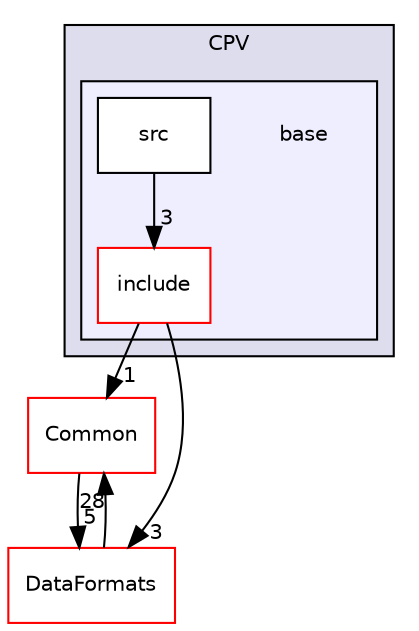 digraph "/home/travis/build/AliceO2Group/AliceO2/Detectors/CPV/base" {
  bgcolor=transparent;
  compound=true
  node [ fontsize="10", fontname="Helvetica"];
  edge [ labelfontsize="10", labelfontname="Helvetica"];
  subgraph clusterdir_860de54695a0456b93a4bb1fd951d826 {
    graph [ bgcolor="#ddddee", pencolor="black", label="CPV" fontname="Helvetica", fontsize="10", URL="dir_860de54695a0456b93a4bb1fd951d826.html"]
  subgraph clusterdir_9f065a6c27ad05d142739bd8f4136180 {
    graph [ bgcolor="#eeeeff", pencolor="black", label="" URL="dir_9f065a6c27ad05d142739bd8f4136180.html"];
    dir_9f065a6c27ad05d142739bd8f4136180 [shape=plaintext label="base"];
    dir_6e381537ae2bc6d4d6b248b586fd749d [shape=box label="include" color="red" fillcolor="white" style="filled" URL="dir_6e381537ae2bc6d4d6b248b586fd749d.html"];
    dir_419227dfddf133e3e8d8c8338bc8f720 [shape=box label="src" color="black" fillcolor="white" style="filled" URL="dir_419227dfddf133e3e8d8c8338bc8f720.html"];
  }
  }
  dir_4ab6b4cc6a7edbff49100e9123df213f [shape=box label="Common" color="red" URL="dir_4ab6b4cc6a7edbff49100e9123df213f.html"];
  dir_2171f7ec022c5423887b07c69b2f5b48 [shape=box label="DataFormats" color="red" URL="dir_2171f7ec022c5423887b07c69b2f5b48.html"];
  dir_4ab6b4cc6a7edbff49100e9123df213f->dir_2171f7ec022c5423887b07c69b2f5b48 [headlabel="5", labeldistance=1.5 headhref="dir_000012_000055.html"];
  dir_6e381537ae2bc6d4d6b248b586fd749d->dir_4ab6b4cc6a7edbff49100e9123df213f [headlabel="1", labeldistance=1.5 headhref="dir_000120_000012.html"];
  dir_6e381537ae2bc6d4d6b248b586fd749d->dir_2171f7ec022c5423887b07c69b2f5b48 [headlabel="3", labeldistance=1.5 headhref="dir_000120_000055.html"];
  dir_419227dfddf133e3e8d8c8338bc8f720->dir_6e381537ae2bc6d4d6b248b586fd749d [headlabel="3", labeldistance=1.5 headhref="dir_000159_000120.html"];
  dir_2171f7ec022c5423887b07c69b2f5b48->dir_4ab6b4cc6a7edbff49100e9123df213f [headlabel="28", labeldistance=1.5 headhref="dir_000055_000012.html"];
}
